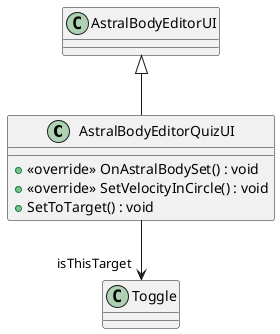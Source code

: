@startuml
class AstralBodyEditorQuizUI {
    + <<override>> OnAstralBodySet() : void
    + <<override>> SetVelocityInCircle() : void
    + SetToTarget() : void
}
AstralBodyEditorUI <|-- AstralBodyEditorQuizUI
AstralBodyEditorQuizUI --> "isThisTarget" Toggle
@enduml
